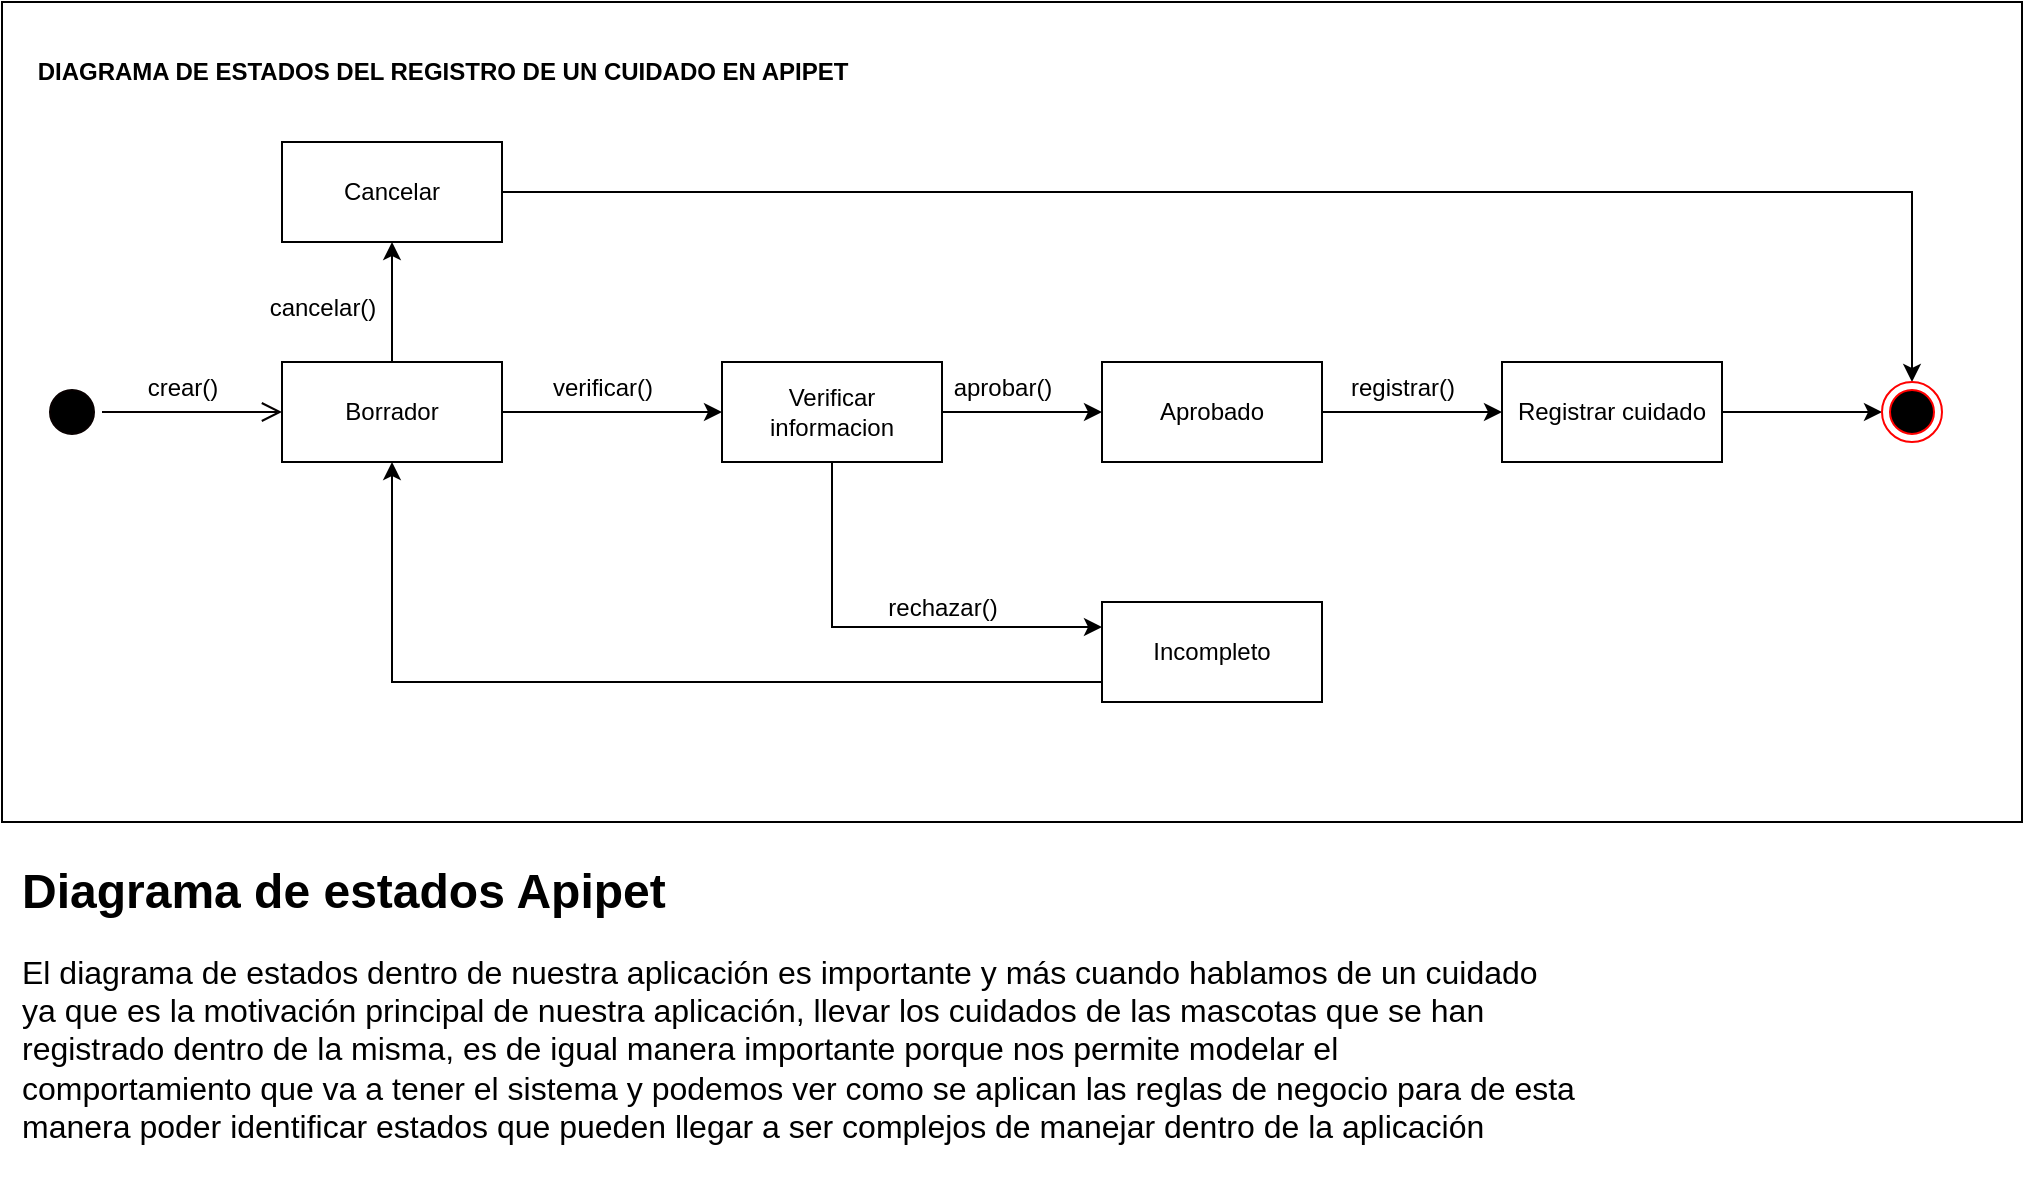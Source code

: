 <mxfile version="21.3.6" type="google">
  <diagram name="Página-1" id="v7763w3M1zp3ww_yiCD_">
    <mxGraphModel grid="1" page="1" gridSize="10" guides="1" tooltips="1" connect="1" arrows="1" fold="1" pageScale="1" pageWidth="827" pageHeight="1169" math="0" shadow="0">
      <root>
        <mxCell id="0" />
        <mxCell id="1" parent="0" />
        <mxCell id="4zzNd3GIFWqJw_Z182Vd-16" value="" style="ellipse;html=1;shape=startState;fillColor=#000000;strokeColor=#080000;" vertex="1" parent="1">
          <mxGeometry x="60" y="230" width="30" height="30" as="geometry" />
        </mxCell>
        <mxCell id="4zzNd3GIFWqJw_Z182Vd-17" value="" style="edgeStyle=orthogonalEdgeStyle;html=1;verticalAlign=bottom;endArrow=open;endSize=8;strokeColor=#050000;rounded=0;" edge="1" parent="1" source="4zzNd3GIFWqJw_Z182Vd-16">
          <mxGeometry relative="1" as="geometry">
            <mxPoint x="180" y="245" as="targetPoint" />
          </mxGeometry>
        </mxCell>
        <mxCell id="4zzNd3GIFWqJw_Z182Vd-46" style="edgeStyle=orthogonalEdgeStyle;rounded=0;orthogonalLoop=1;jettySize=auto;html=1;exitX=1;exitY=0.5;exitDx=0;exitDy=0;entryX=0;entryY=0.5;entryDx=0;entryDy=0;" edge="1" parent="1" source="4zzNd3GIFWqJw_Z182Vd-18" target="4zzNd3GIFWqJw_Z182Vd-45">
          <mxGeometry relative="1" as="geometry" />
        </mxCell>
        <mxCell id="4zzNd3GIFWqJw_Z182Vd-18" value="Registrar cuidado" style="html=1;whiteSpace=wrap;" vertex="1" parent="1">
          <mxGeometry x="790" y="220" width="110" height="50" as="geometry" />
        </mxCell>
        <mxCell id="4zzNd3GIFWqJw_Z182Vd-19" value="crear()" style="text;html=1;align=center;verticalAlign=middle;resizable=0;points=[];autosize=1;strokeColor=none;fillColor=none;" vertex="1" parent="1">
          <mxGeometry x="100" y="218" width="60" height="30" as="geometry" />
        </mxCell>
        <mxCell id="4zzNd3GIFWqJw_Z182Vd-47" style="edgeStyle=orthogonalEdgeStyle;rounded=0;orthogonalLoop=1;jettySize=auto;html=1;entryX=0.5;entryY=0;entryDx=0;entryDy=0;" edge="1" parent="1" source="4zzNd3GIFWqJw_Z182Vd-20" target="4zzNd3GIFWqJw_Z182Vd-45">
          <mxGeometry relative="1" as="geometry" />
        </mxCell>
        <mxCell id="4zzNd3GIFWqJw_Z182Vd-20" value="Cancelar" style="html=1;whiteSpace=wrap;" vertex="1" parent="1">
          <mxGeometry x="180" y="110" width="110" height="50" as="geometry" />
        </mxCell>
        <mxCell id="4zzNd3GIFWqJw_Z182Vd-39" style="edgeStyle=orthogonalEdgeStyle;rounded=0;orthogonalLoop=1;jettySize=auto;html=1;entryX=0;entryY=0.5;entryDx=0;entryDy=0;" edge="1" parent="1" source="4zzNd3GIFWqJw_Z182Vd-22" target="4zzNd3GIFWqJw_Z182Vd-36">
          <mxGeometry relative="1" as="geometry" />
        </mxCell>
        <mxCell id="4zzNd3GIFWqJw_Z182Vd-42" style="edgeStyle=orthogonalEdgeStyle;rounded=0;orthogonalLoop=1;jettySize=auto;html=1;entryX=0;entryY=0.25;entryDx=0;entryDy=0;" edge="1" parent="1" source="4zzNd3GIFWqJw_Z182Vd-22" target="4zzNd3GIFWqJw_Z182Vd-37">
          <mxGeometry relative="1" as="geometry">
            <Array as="points">
              <mxPoint x="455" y="353" />
            </Array>
          </mxGeometry>
        </mxCell>
        <mxCell id="4zzNd3GIFWqJw_Z182Vd-22" value="Verificar informacion" style="html=1;whiteSpace=wrap;" vertex="1" parent="1">
          <mxGeometry x="400" y="220" width="110" height="50" as="geometry" />
        </mxCell>
        <mxCell id="4zzNd3GIFWqJw_Z182Vd-23" value="cancelar()" style="text;html=1;align=center;verticalAlign=middle;resizable=0;points=[];autosize=1;strokeColor=none;fillColor=none;" vertex="1" parent="1">
          <mxGeometry x="160" y="178" width="80" height="30" as="geometry" />
        </mxCell>
        <mxCell id="4zzNd3GIFWqJw_Z182Vd-28" style="edgeStyle=orthogonalEdgeStyle;rounded=0;orthogonalLoop=1;jettySize=auto;html=1;exitX=0.5;exitY=0;exitDx=0;exitDy=0;" edge="1" parent="1" source="4zzNd3GIFWqJw_Z182Vd-27" target="4zzNd3GIFWqJw_Z182Vd-20">
          <mxGeometry relative="1" as="geometry" />
        </mxCell>
        <mxCell id="4zzNd3GIFWqJw_Z182Vd-34" style="edgeStyle=orthogonalEdgeStyle;rounded=0;orthogonalLoop=1;jettySize=auto;html=1;entryX=0;entryY=0.5;entryDx=0;entryDy=0;" edge="1" parent="1" source="4zzNd3GIFWqJw_Z182Vd-27" target="4zzNd3GIFWqJw_Z182Vd-22">
          <mxGeometry relative="1" as="geometry" />
        </mxCell>
        <mxCell id="4zzNd3GIFWqJw_Z182Vd-27" value="Borrador" style="html=1;whiteSpace=wrap;" vertex="1" parent="1">
          <mxGeometry x="180" y="220" width="110" height="50" as="geometry" />
        </mxCell>
        <mxCell id="4zzNd3GIFWqJw_Z182Vd-31" value="&lt;b&gt;DIAGRAMA DE ESTADOS DEL REGISTRO DE UN CUIDADO EN APIPET&lt;/b&gt;" style="text;html=1;align=center;verticalAlign=middle;resizable=0;points=[];autosize=1;strokeColor=none;fillColor=none;" vertex="1" parent="1">
          <mxGeometry x="45" y="60" width="430" height="30" as="geometry" />
        </mxCell>
        <mxCell id="4zzNd3GIFWqJw_Z182Vd-35" value="verificar()" style="text;html=1;align=center;verticalAlign=middle;resizable=0;points=[];autosize=1;strokeColor=none;fillColor=none;" vertex="1" parent="1">
          <mxGeometry x="305" y="218" width="70" height="30" as="geometry" />
        </mxCell>
        <mxCell id="4zzNd3GIFWqJw_Z182Vd-44" style="edgeStyle=orthogonalEdgeStyle;rounded=0;orthogonalLoop=1;jettySize=auto;html=1;entryX=0;entryY=0.5;entryDx=0;entryDy=0;" edge="1" parent="1" source="4zzNd3GIFWqJw_Z182Vd-36" target="4zzNd3GIFWqJw_Z182Vd-18">
          <mxGeometry relative="1" as="geometry" />
        </mxCell>
        <mxCell id="4zzNd3GIFWqJw_Z182Vd-36" value="Aprobado" style="html=1;whiteSpace=wrap;" vertex="1" parent="1">
          <mxGeometry x="590" y="220" width="110" height="50" as="geometry" />
        </mxCell>
        <mxCell id="4zzNd3GIFWqJw_Z182Vd-43" style="edgeStyle=orthogonalEdgeStyle;rounded=0;orthogonalLoop=1;jettySize=auto;html=1;entryX=0.5;entryY=1;entryDx=0;entryDy=0;" edge="1" parent="1" source="4zzNd3GIFWqJw_Z182Vd-37" target="4zzNd3GIFWqJw_Z182Vd-27">
          <mxGeometry relative="1" as="geometry">
            <Array as="points">
              <mxPoint x="235" y="380" />
            </Array>
          </mxGeometry>
        </mxCell>
        <mxCell id="4zzNd3GIFWqJw_Z182Vd-37" value="Incompleto" style="html=1;whiteSpace=wrap;" vertex="1" parent="1">
          <mxGeometry x="590" y="340" width="110" height="50" as="geometry" />
        </mxCell>
        <mxCell id="4zzNd3GIFWqJw_Z182Vd-45" value="" style="ellipse;html=1;shape=endState;fillColor=#000000;strokeColor=#ff0000;" vertex="1" parent="1">
          <mxGeometry x="980" y="230" width="30" height="30" as="geometry" />
        </mxCell>
        <mxCell id="4zzNd3GIFWqJw_Z182Vd-48" value="aprobar()" style="text;html=1;align=center;verticalAlign=middle;resizable=0;points=[];autosize=1;strokeColor=none;fillColor=none;" vertex="1" parent="1">
          <mxGeometry x="505" y="218" width="70" height="30" as="geometry" />
        </mxCell>
        <mxCell id="4zzNd3GIFWqJw_Z182Vd-49" value="rechazar()" style="text;html=1;align=center;verticalAlign=middle;resizable=0;points=[];autosize=1;strokeColor=none;fillColor=none;" vertex="1" parent="1">
          <mxGeometry x="470" y="328" width="80" height="30" as="geometry" />
        </mxCell>
        <mxCell id="4zzNd3GIFWqJw_Z182Vd-50" value="registrar()" style="text;html=1;align=center;verticalAlign=middle;resizable=0;points=[];autosize=1;strokeColor=none;fillColor=none;" vertex="1" parent="1">
          <mxGeometry x="700" y="218" width="80" height="30" as="geometry" />
        </mxCell>
        <mxCell id="xrn0Tn5yOdsQtjQT4R-o-1" value="" style="rounded=0;whiteSpace=wrap;html=1;fillColor=none;" vertex="1" parent="1">
          <mxGeometry x="40" y="40" width="1010" height="410" as="geometry" />
        </mxCell>
        <mxCell id="xrn0Tn5yOdsQtjQT4R-o-2" value="&lt;h1&gt;Diagrama de estados Apipet&lt;/h1&gt;&lt;p style=&quot;font-size: 16px;&quot;&gt;El diagrama de estados dentro de nuestra aplicación es importante y más cuando hablamos de un cuidado ya que es la motivación principal de nuestra aplicación, llevar los cuidados de las mascotas que se han registrado dentro de la misma, es de igual manera importante porque nos permite modelar el comportamiento que va a tener el sistema y podemos ver como se aplican las reglas de negocio para de esta manera poder identificar estados que pueden llegar a ser complejos de manejar dentro de la aplicación&lt;/p&gt;" style="text;html=1;strokeColor=none;fillColor=none;spacing=5;spacingTop=-20;whiteSpace=wrap;overflow=hidden;rounded=0;" vertex="1" parent="1">
          <mxGeometry x="45" y="465" width="785" height="165" as="geometry" />
        </mxCell>
      </root>
    </mxGraphModel>
  </diagram>
</mxfile>
